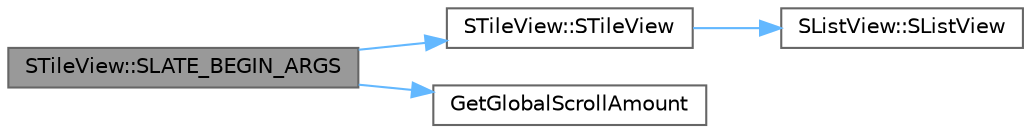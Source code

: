 digraph "STileView::SLATE_BEGIN_ARGS"
{
 // INTERACTIVE_SVG=YES
 // LATEX_PDF_SIZE
  bgcolor="transparent";
  edge [fontname=Helvetica,fontsize=10,labelfontname=Helvetica,labelfontsize=10];
  node [fontname=Helvetica,fontsize=10,shape=box,height=0.2,width=0.4];
  rankdir="LR";
  Node1 [id="Node000001",label="STileView::SLATE_BEGIN_ARGS",height=0.2,width=0.4,color="gray40", fillcolor="grey60", style="filled", fontcolor="black",tooltip=" "];
  Node1 -> Node2 [id="edge1_Node000001_Node000002",color="steelblue1",style="solid",tooltip=" "];
  Node2 [id="Node000002",label="STileView::STileView",height=0.2,width=0.4,color="grey40", fillcolor="white", style="filled",URL="$d0/d1a/classSTileView.html#a657eea1303e2bcdb62454ecacc247f57",tooltip=" "];
  Node2 -> Node3 [id="edge2_Node000002_Node000003",color="steelblue1",style="solid",tooltip=" "];
  Node3 [id="Node000003",label="SListView::SListView",height=0.2,width=0.4,color="grey40", fillcolor="white", style="filled",URL="$d1/dc1/classSListView.html#a27ae7afc9804b31a1af6b3ff55868857",tooltip=" "];
  Node1 -> Node4 [id="edge3_Node000001_Node000004",color="steelblue1",style="solid",tooltip=" "];
  Node4 [id="Node000004",label="GetGlobalScrollAmount",height=0.2,width=0.4,color="grey40", fillcolor="white", style="filled",URL="$d8/db8/SlateConstants_8h.html#ad19ec4bfc10a6052470e74990464541d",tooltip=" "];
}

